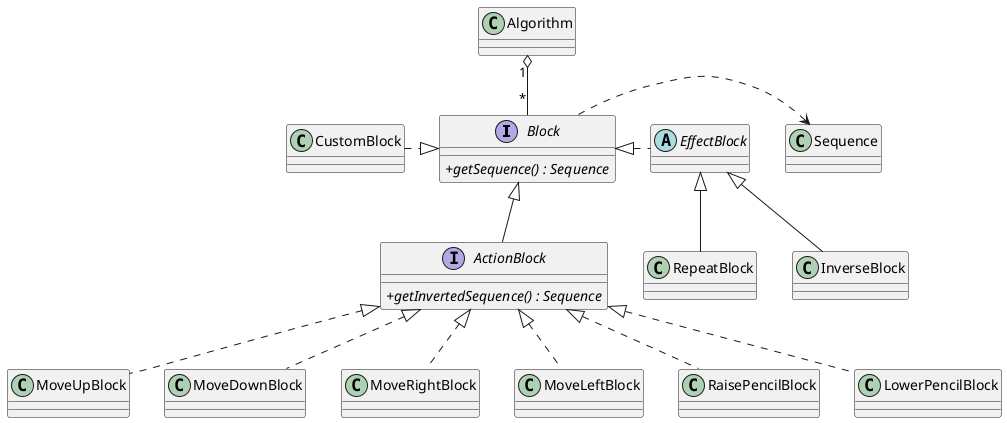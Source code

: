 @startuml
skinparam classAttributeIconSize 0

interface Block {
    {abstract}+ getSequence() : Sequence
}

interface ActionBlock {
    {abstract}+ getInvertedSequence() : Sequence
}

abstract class EffectBlock {

}

class MoveUpBlock {

}

class MoveDownBlock {

}

class MoveRightBlock {

}

class MoveLeftBlock {

}

class RaisePencilBlock {

}

class LowerPencilBlock {

}

class RepeatBlock {

}

class InverseBlock {

}

class CustomBlock {

}

Algorithm "1" o-- "*" Block

Sequence <..left Block
Block <|..right EffectBlock

Block <|--down ActionBlock
Block <|..left CustomBlock

EffectBlock <|-- RepeatBlock
EffectBlock <|-- InverseBlock

ActionBlock <|.. MoveUpBlock
ActionBlock <|.. MoveDownBlock
ActionBlock <|.. MoveRightBlock
ActionBlock <|.. MoveLeftBlock
ActionBlock <|.. LowerPencilBlock
ActionBlock <|.. RaisePencilBlock



@enduml